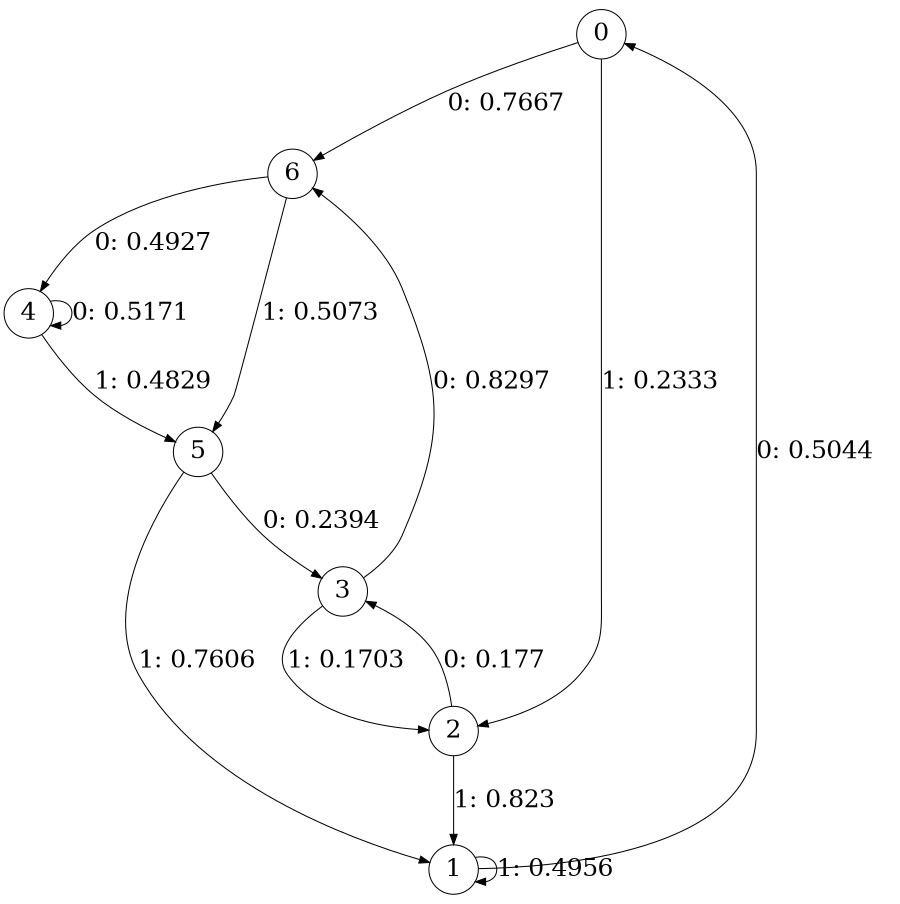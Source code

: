 digraph "ch19concat_phase3_L3" {
size = "6,8.5";
ratio = "fill";
node [shape = circle];
node [fontsize = 24];
edge [fontsize = 24];
0 -> 6 [label = "0: 0.7667   "];
0 -> 2 [label = "1: 0.2333   "];
1 -> 0 [label = "0: 0.5044   "];
1 -> 1 [label = "1: 0.4956   "];
2 -> 3 [label = "0: 0.177    "];
2 -> 1 [label = "1: 0.823    "];
3 -> 6 [label = "0: 0.8297   "];
3 -> 2 [label = "1: 0.1703   "];
4 -> 4 [label = "0: 0.5171   "];
4 -> 5 [label = "1: 0.4829   "];
5 -> 3 [label = "0: 0.2394   "];
5 -> 1 [label = "1: 0.7606   "];
6 -> 4 [label = "0: 0.4927   "];
6 -> 5 [label = "1: 0.5073   "];
}